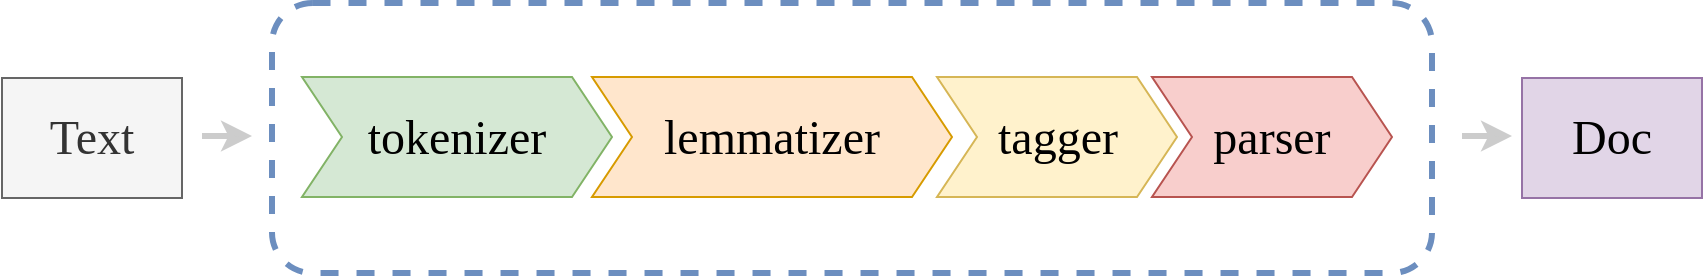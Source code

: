 <mxfile version="11.1.4" type="device"><diagram id="zB_3_V5C1gThE5qY3iWH" name="Page-1"><mxGraphModel dx="1956" dy="752" grid="1" gridSize="10" guides="1" tooltips="1" connect="1" arrows="1" fold="1" page="1" pageScale="1" pageWidth="850" pageHeight="1100" math="0" shadow="0"><root><mxCell id="0"/><mxCell id="1" parent="0"/><mxCell id="S9rvbuwAmND6Dh_5AgF_-16" value="" style="rounded=1;whiteSpace=wrap;html=1;strokeColor=#6C8EBF;fillColor=none;strokeWidth=3;dashed=1;fontSize=24;fontFamily=Verdana;" parent="1" vertex="1"><mxGeometry x="85" y="202.5" width="580" height="135" as="geometry"/></mxCell><mxCell id="S9rvbuwAmND6Dh_5AgF_-20" value="" style="edgeStyle=orthogonalEdgeStyle;rounded=0;orthogonalLoop=1;jettySize=auto;html=1;strokeColor=#CCCCCC;strokeWidth=3;fontSize=24;fontFamily=Verdana;" parent="1" edge="1"><mxGeometry relative="1" as="geometry"><mxPoint x="50" y="269" as="sourcePoint"/><mxPoint x="75" y="269" as="targetPoint"/></mxGeometry></mxCell><mxCell id="S9rvbuwAmND6Dh_5AgF_-3" value="&lt;font style=&quot;font-size: 24px;&quot;&gt;Text&lt;/font&gt;" style="rounded=0;whiteSpace=wrap;html=1;fillColor=#f5f5f5;strokeColor=#666666;fontColor=#333333;aspect=fixed;fontSize=24;fontFamily=Verdana;" parent="1" vertex="1"><mxGeometry x="-50" y="240" width="90" height="60" as="geometry"/></mxCell><mxCell id="S9rvbuwAmND6Dh_5AgF_-4" value="&lt;font style=&quot;font-size: 24px;&quot;&gt;tagger&lt;/font&gt;" style="shape=step;perimeter=stepPerimeter;whiteSpace=wrap;html=1;fixedSize=1;strokeColor=#d6b656;fillColor=#fff2cc;fontSize=24;fontFamily=Verdana;" parent="1" vertex="1"><mxGeometry x="417.5" y="239.5" width="120" height="60" as="geometry"/></mxCell><mxCell id="S9rvbuwAmND6Dh_5AgF_-5" style="edgeStyle=orthogonalEdgeStyle;rounded=0;orthogonalLoop=1;jettySize=auto;html=1;exitX=0.5;exitY=1;exitDx=0;exitDy=0;fontSize=24;fontFamily=Verdana;" parent="1" source="S9rvbuwAmND6Dh_5AgF_-3" target="S9rvbuwAmND6Dh_5AgF_-3" edge="1"><mxGeometry relative="1" as="geometry"/></mxCell><mxCell id="S9rvbuwAmND6Dh_5AgF_-8" value="&lt;font style=&quot;font-size: 24px;&quot;&gt;parser&lt;/font&gt;" style="shape=step;perimeter=stepPerimeter;whiteSpace=wrap;html=1;fixedSize=1;strokeColor=#b85450;fillColor=#f8cecc;fontSize=24;fontFamily=Verdana;" parent="1" vertex="1"><mxGeometry x="525" y="239.5" width="120" height="60" as="geometry"/></mxCell><mxCell id="S9rvbuwAmND6Dh_5AgF_-12" value="&lt;font style=&quot;font-size: 24px&quot;&gt;lemmatizer&lt;br style=&quot;font-size: 24px&quot;&gt;&lt;/font&gt;" style="shape=step;perimeter=stepPerimeter;whiteSpace=wrap;html=1;fixedSize=1;strokeColor=#d79b00;fillColor=#ffe6cc;fontSize=24;fontFamily=Verdana;" parent="1" vertex="1"><mxGeometry x="245" y="239.5" width="180" height="60" as="geometry"/></mxCell><mxCell id="S9rvbuwAmND6Dh_5AgF_-13" value="&lt;font style=&quot;font-size: 24px;&quot;&gt;tokenizer&lt;/font&gt;" style="shape=step;perimeter=stepPerimeter;whiteSpace=wrap;html=1;fixedSize=1;strokeColor=#82b366;fillColor=#d5e8d4;fontSize=24;fontFamily=Verdana;" parent="1" vertex="1"><mxGeometry x="100" y="239.5" width="155" height="60" as="geometry"/></mxCell><mxCell id="S9rvbuwAmND6Dh_5AgF_-19" value="&lt;font style=&quot;font-size: 24px;&quot;&gt;Doc&lt;/font&gt;" style="rounded=0;whiteSpace=wrap;html=1;fillColor=#e1d5e7;strokeColor=#9673a6;aspect=fixed;fontSize=24;fontFamily=Verdana;" parent="1" vertex="1"><mxGeometry x="710" y="240" width="90" height="60" as="geometry"/></mxCell><mxCell id="zl3btMG6VhqhEcPi_K8p-2" value="" style="edgeStyle=orthogonalEdgeStyle;rounded=0;orthogonalLoop=1;jettySize=auto;html=1;strokeColor=#CCCCCC;strokeWidth=3;fontSize=24;fontFamily=Verdana;" edge="1" parent="1"><mxGeometry relative="1" as="geometry"><mxPoint x="680" y="269" as="sourcePoint"/><mxPoint x="705" y="269" as="targetPoint"/></mxGeometry></mxCell></root></mxGraphModel></diagram></mxfile>